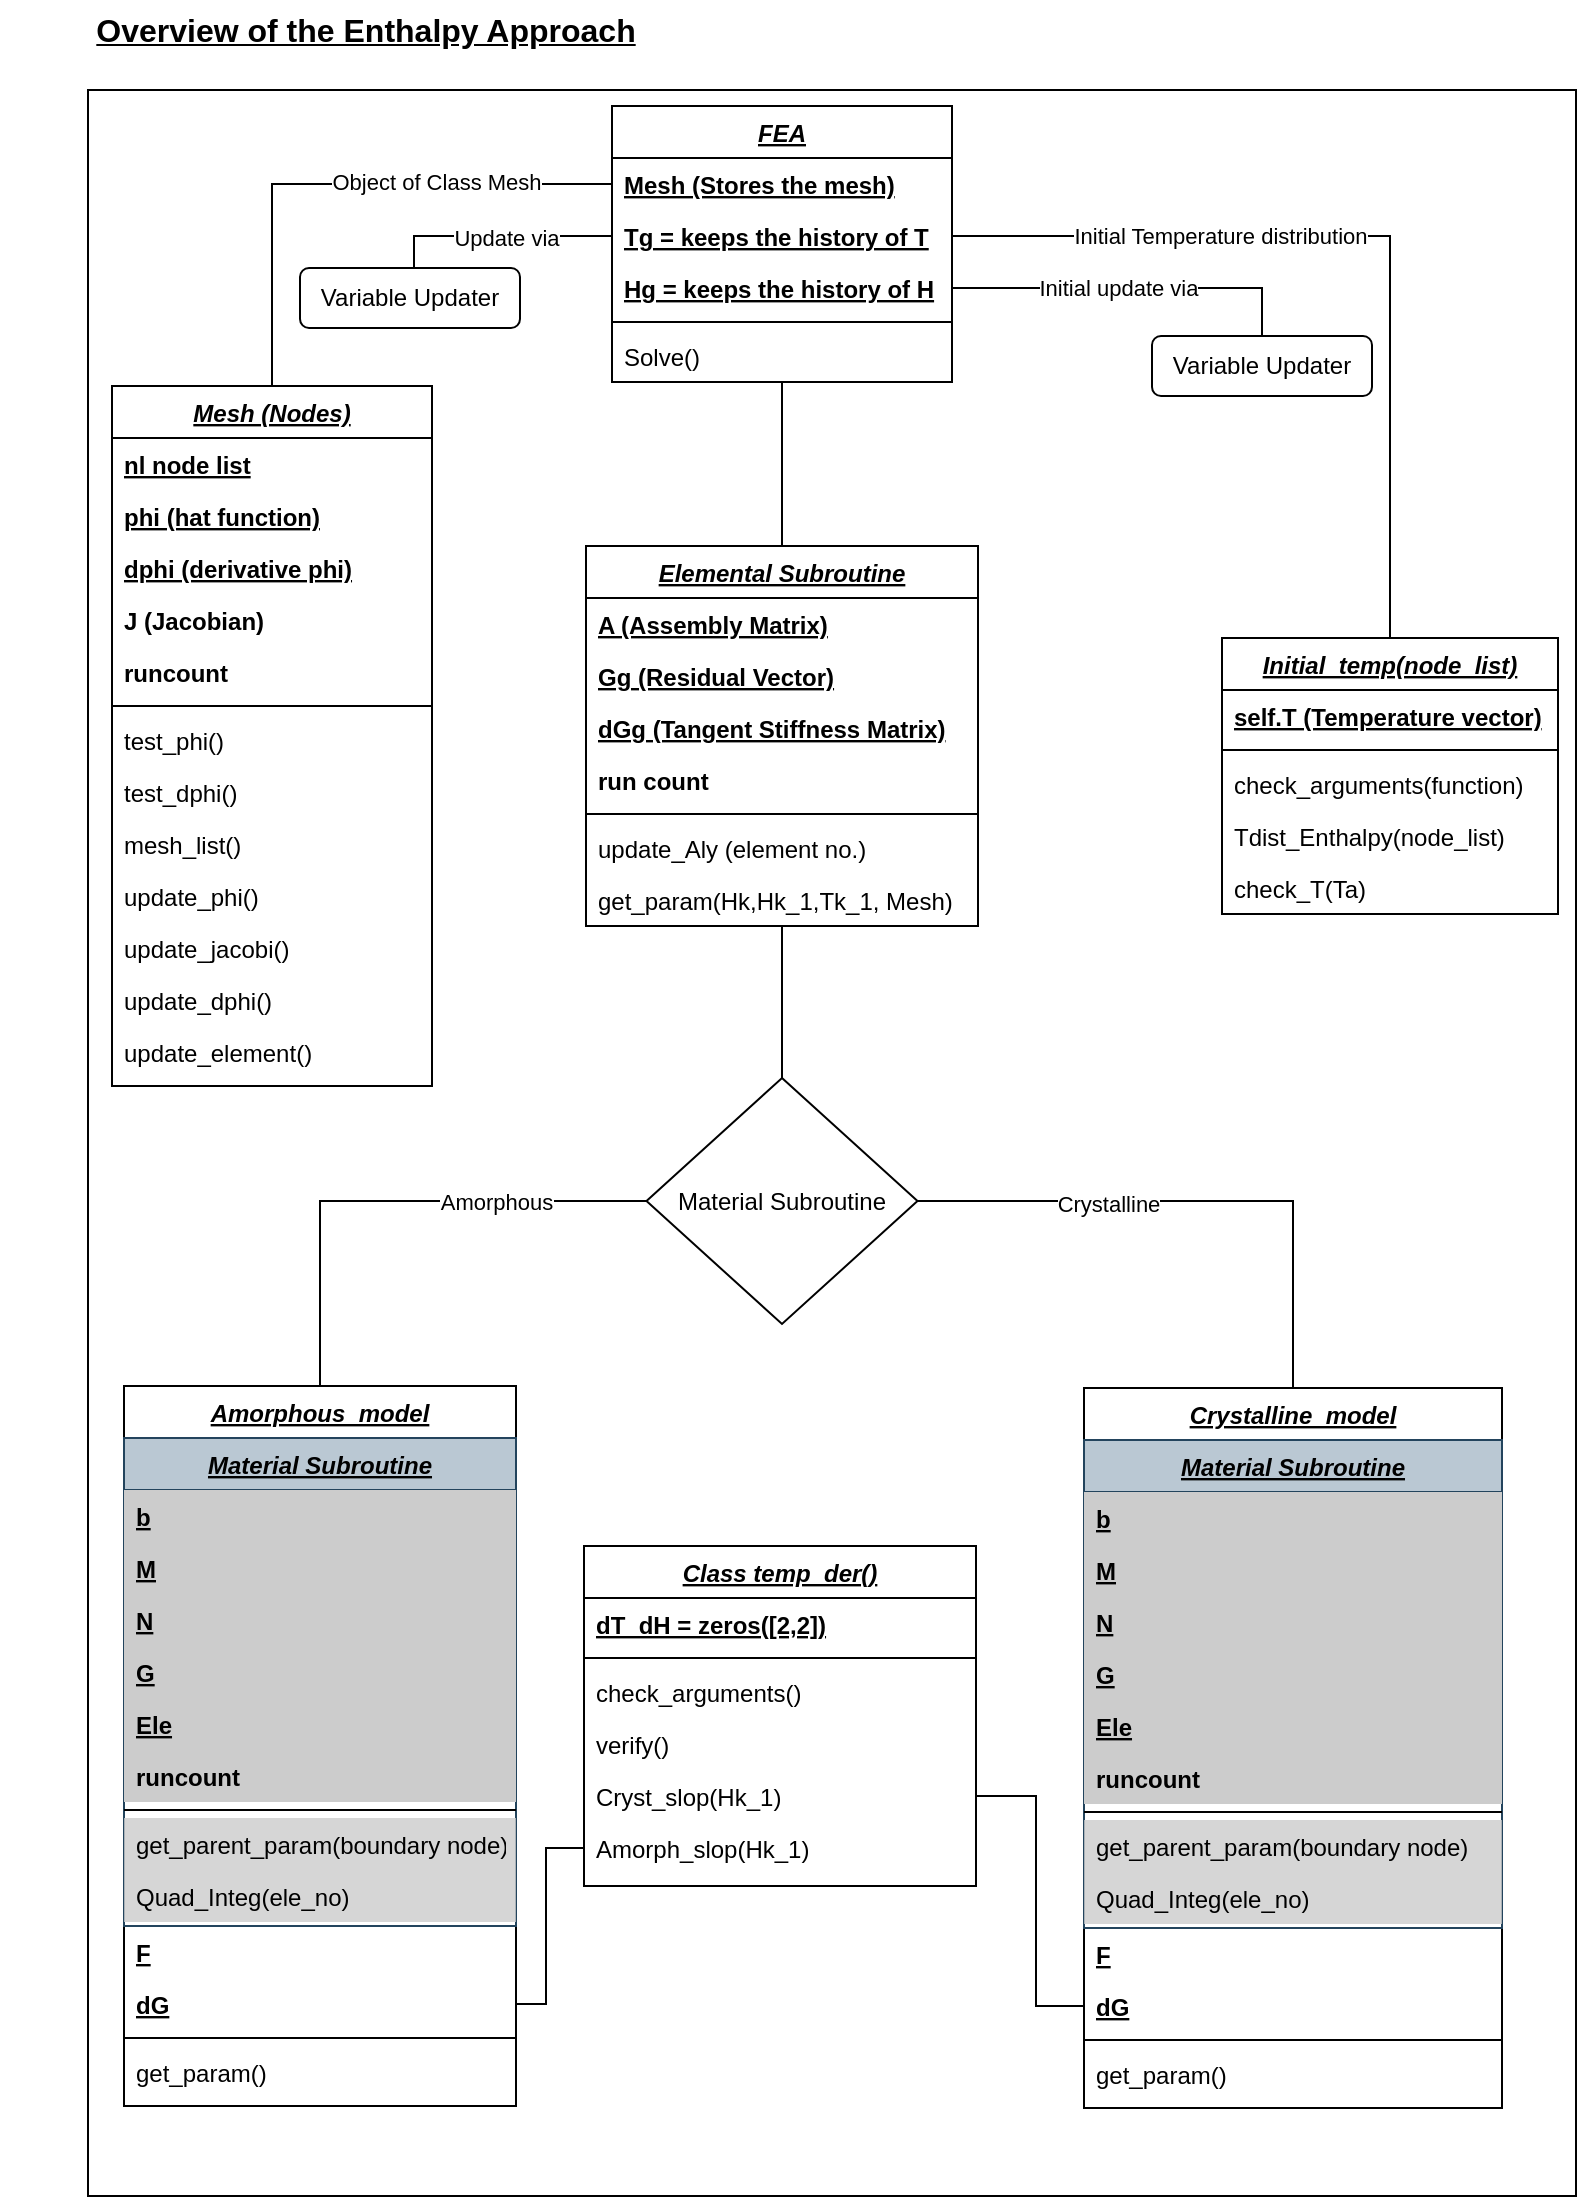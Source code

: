 <mxfile version="21.7.2" type="github">
  <diagram id="C5RBs43oDa-KdzZeNtuy" name="Page-1">
    <mxGraphModel dx="1195" dy="633" grid="0" gridSize="10" guides="1" tooltips="1" connect="1" arrows="1" fold="1" page="1" pageScale="1" pageWidth="827" pageHeight="1169" math="0" shadow="0">
      <root>
        <mxCell id="WIyWlLk6GJQsqaUBKTNV-0" />
        <mxCell id="WIyWlLk6GJQsqaUBKTNV-1" parent="WIyWlLk6GJQsqaUBKTNV-0" />
        <mxCell id="z-nH4Id-tyLGdmkmeNgM-0" value="" style="rounded=0;whiteSpace=wrap;html=1;" vertex="1" parent="WIyWlLk6GJQsqaUBKTNV-1">
          <mxGeometry x="48" y="65" width="744" height="1053" as="geometry" />
        </mxCell>
        <mxCell id="n5Hhk4JCk81zsRMZou9J-4" style="edgeStyle=orthogonalEdgeStyle;rounded=0;orthogonalLoop=1;jettySize=auto;html=1;endArrow=none;endFill=0;" parent="WIyWlLk6GJQsqaUBKTNV-1" source="zkfFHV4jXpPFQw0GAbJ--0" target="zkfFHV4jXpPFQw0GAbJ--17" edge="1">
          <mxGeometry relative="1" as="geometry" />
        </mxCell>
        <mxCell id="zkfFHV4jXpPFQw0GAbJ--13" value="Amorphous_model" style="swimlane;fontStyle=7;align=center;verticalAlign=top;childLayout=stackLayout;horizontal=1;startSize=26;horizontalStack=0;resizeParent=1;resizeLast=0;collapsible=1;marginBottom=0;rounded=0;shadow=0;strokeWidth=1;" parent="WIyWlLk6GJQsqaUBKTNV-1" vertex="1">
          <mxGeometry x="66" y="713" width="196" height="360" as="geometry">
            <mxRectangle x="340" y="380" width="170" height="26" as="alternateBounds" />
          </mxGeometry>
        </mxCell>
        <mxCell id="zkfFHV4jXpPFQw0GAbJ--6" value="Material Subroutine" style="swimlane;fontStyle=7;align=center;verticalAlign=top;childLayout=stackLayout;horizontal=1;startSize=26;horizontalStack=0;resizeParent=1;resizeLast=0;collapsible=1;marginBottom=0;rounded=0;shadow=0;strokeWidth=1;fillColor=#bac8d3;strokeColor=#23445d;" parent="zkfFHV4jXpPFQw0GAbJ--13" vertex="1">
          <mxGeometry y="26" width="196" height="244" as="geometry">
            <mxRectangle y="26" width="196" height="26" as="alternateBounds" />
          </mxGeometry>
        </mxCell>
        <mxCell id="zkfFHV4jXpPFQw0GAbJ--7" value="b" style="text;align=left;verticalAlign=top;spacingLeft=4;spacingRight=4;overflow=hidden;rotatable=0;points=[[0,0.5],[1,0.5]];portConstraint=eastwest;fillColor=#CCCCCC;fontStyle=5" parent="zkfFHV4jXpPFQw0GAbJ--6" vertex="1">
          <mxGeometry y="26" width="196" height="26" as="geometry" />
        </mxCell>
        <mxCell id="zkfFHV4jXpPFQw0GAbJ--8" value="M" style="text;align=left;verticalAlign=top;spacingLeft=4;spacingRight=4;overflow=hidden;rotatable=0;points=[[0,0.5],[1,0.5]];portConstraint=eastwest;rounded=0;shadow=0;html=0;fillColor=#CCCCCC;fontStyle=5" parent="zkfFHV4jXpPFQw0GAbJ--6" vertex="1">
          <mxGeometry y="52" width="196" height="26" as="geometry" />
        </mxCell>
        <mxCell id="zkfFHV4jXpPFQw0GAbJ--10" value="N" style="text;align=left;verticalAlign=top;spacingLeft=4;spacingRight=4;overflow=hidden;rotatable=0;points=[[0,0.5],[1,0.5]];portConstraint=eastwest;fontStyle=5;fillColor=#CCCCCC;" parent="zkfFHV4jXpPFQw0GAbJ--6" vertex="1">
          <mxGeometry y="78" width="196" height="26" as="geometry" />
        </mxCell>
        <mxCell id="n5Hhk4JCk81zsRMZou9J-6" value="G" style="text;align=left;verticalAlign=top;spacingLeft=4;spacingRight=4;overflow=hidden;rotatable=0;points=[[0,0.5],[1,0.5]];portConstraint=eastwest;fillColor=#CCCCCC;fontStyle=5" parent="zkfFHV4jXpPFQw0GAbJ--6" vertex="1">
          <mxGeometry y="104" width="196" height="26" as="geometry" />
        </mxCell>
        <mxCell id="n5Hhk4JCk81zsRMZou9J-7" value="Ele" style="text;align=left;verticalAlign=top;spacingLeft=4;spacingRight=4;overflow=hidden;rotatable=0;points=[[0,0.5],[1,0.5]];portConstraint=eastwest;fillColor=#CCCCCC;fontStyle=5" parent="zkfFHV4jXpPFQw0GAbJ--6" vertex="1">
          <mxGeometry y="130" width="196" height="26" as="geometry" />
        </mxCell>
        <mxCell id="n5Hhk4JCk81zsRMZou9J-8" value="runcount" style="text;align=left;verticalAlign=top;spacingLeft=4;spacingRight=4;overflow=hidden;rotatable=0;points=[[0,0.5],[1,0.5]];portConstraint=eastwest;fillColor=#CCCCCC;fontStyle=1" parent="zkfFHV4jXpPFQw0GAbJ--6" vertex="1">
          <mxGeometry y="156" width="196" height="26" as="geometry" />
        </mxCell>
        <mxCell id="zkfFHV4jXpPFQw0GAbJ--9" value="" style="line;html=1;strokeWidth=1;align=left;verticalAlign=middle;spacingTop=-1;spacingLeft=3;spacingRight=3;rotatable=0;labelPosition=right;points=[];portConstraint=eastwest;" parent="zkfFHV4jXpPFQw0GAbJ--6" vertex="1">
          <mxGeometry y="182" width="196" height="8" as="geometry" />
        </mxCell>
        <mxCell id="n5Hhk4JCk81zsRMZou9J-9" value="get_parent_param(boundary node)" style="text;align=left;verticalAlign=top;spacingLeft=4;spacingRight=4;overflow=hidden;rotatable=0;points=[[0,0.5],[1,0.5]];portConstraint=eastwest;fillColor=#CCCCCCCC;" parent="zkfFHV4jXpPFQw0GAbJ--6" vertex="1">
          <mxGeometry y="190" width="196" height="26" as="geometry" />
        </mxCell>
        <mxCell id="n5Hhk4JCk81zsRMZou9J-10" value="Quad_Integ(ele_no)" style="text;align=left;verticalAlign=top;spacingLeft=4;spacingRight=4;overflow=hidden;rotatable=0;points=[[0,0.5],[1,0.5]];portConstraint=eastwest;fillColor=#CCCCCCCC;" parent="zkfFHV4jXpPFQw0GAbJ--6" vertex="1">
          <mxGeometry y="216" width="196" height="26" as="geometry" />
        </mxCell>
        <mxCell id="n5Hhk4JCk81zsRMZou9J-15" value="F" style="text;align=left;verticalAlign=top;spacingLeft=4;spacingRight=4;overflow=hidden;rotatable=0;points=[[0,0.5],[1,0.5]];portConstraint=eastwest;fontStyle=5" parent="zkfFHV4jXpPFQw0GAbJ--13" vertex="1">
          <mxGeometry y="270" width="196" height="26" as="geometry" />
        </mxCell>
        <mxCell id="n5Hhk4JCk81zsRMZou9J-14" value="dG" style="text;align=left;verticalAlign=top;spacingLeft=4;spacingRight=4;overflow=hidden;rotatable=0;points=[[0,0.5],[1,0.5]];portConstraint=eastwest;rounded=0;shadow=0;html=0;fontStyle=5" parent="zkfFHV4jXpPFQw0GAbJ--13" vertex="1">
          <mxGeometry y="296" width="196" height="26" as="geometry" />
        </mxCell>
        <mxCell id="zkfFHV4jXpPFQw0GAbJ--15" value="" style="line;html=1;strokeWidth=1;align=left;verticalAlign=middle;spacingTop=-1;spacingLeft=3;spacingRight=3;rotatable=0;labelPosition=right;points=[];portConstraint=eastwest;" parent="zkfFHV4jXpPFQw0GAbJ--13" vertex="1">
          <mxGeometry y="322" width="196" height="8" as="geometry" />
        </mxCell>
        <mxCell id="n5Hhk4JCk81zsRMZou9J-16" value="get_param()" style="text;align=left;verticalAlign=top;spacingLeft=4;spacingRight=4;overflow=hidden;rotatable=0;points=[[0,0.5],[1,0.5]];portConstraint=eastwest;rounded=0;shadow=0;html=0;" parent="zkfFHV4jXpPFQw0GAbJ--13" vertex="1">
          <mxGeometry y="330" width="196" height="26" as="geometry" />
        </mxCell>
        <mxCell id="n5Hhk4JCk81zsRMZou9J-43" style="edgeStyle=orthogonalEdgeStyle;rounded=0;orthogonalLoop=1;jettySize=auto;html=1;entryX=0.5;entryY=0;entryDx=0;entryDy=0;endArrow=none;endFill=0;" parent="WIyWlLk6GJQsqaUBKTNV-1" source="zkfFHV4jXpPFQw0GAbJ--17" target="n5Hhk4JCk81zsRMZou9J-42" edge="1">
          <mxGeometry relative="1" as="geometry" />
        </mxCell>
        <mxCell id="zkfFHV4jXpPFQw0GAbJ--17" value="Elemental Subroutine" style="swimlane;fontStyle=7;align=center;verticalAlign=top;childLayout=stackLayout;horizontal=1;startSize=26;horizontalStack=0;resizeParent=1;resizeLast=0;collapsible=1;marginBottom=0;rounded=0;shadow=0;strokeWidth=1;" parent="WIyWlLk6GJQsqaUBKTNV-1" vertex="1">
          <mxGeometry x="297" y="293" width="196" height="190" as="geometry">
            <mxRectangle x="550" y="140" width="160" height="26" as="alternateBounds" />
          </mxGeometry>
        </mxCell>
        <mxCell id="zkfFHV4jXpPFQw0GAbJ--18" value="A (Assembly Matrix)" style="text;align=left;verticalAlign=top;spacingLeft=4;spacingRight=4;overflow=hidden;rotatable=0;points=[[0,0.5],[1,0.5]];portConstraint=eastwest;fontStyle=5" parent="zkfFHV4jXpPFQw0GAbJ--17" vertex="1">
          <mxGeometry y="26" width="196" height="26" as="geometry" />
        </mxCell>
        <mxCell id="zkfFHV4jXpPFQw0GAbJ--19" value="Gg (Residual Vector)" style="text;align=left;verticalAlign=top;spacingLeft=4;spacingRight=4;overflow=hidden;rotatable=0;points=[[0,0.5],[1,0.5]];portConstraint=eastwest;rounded=0;shadow=0;html=0;fontStyle=5" parent="zkfFHV4jXpPFQw0GAbJ--17" vertex="1">
          <mxGeometry y="52" width="196" height="26" as="geometry" />
        </mxCell>
        <mxCell id="zkfFHV4jXpPFQw0GAbJ--20" value="dGg (Tangent Stiffness Matrix)" style="text;align=left;verticalAlign=top;spacingLeft=4;spacingRight=4;overflow=hidden;rotatable=0;points=[[0,0.5],[1,0.5]];portConstraint=eastwest;rounded=0;shadow=0;html=0;fontStyle=5" parent="zkfFHV4jXpPFQw0GAbJ--17" vertex="1">
          <mxGeometry y="78" width="196" height="26" as="geometry" />
        </mxCell>
        <mxCell id="zkfFHV4jXpPFQw0GAbJ--21" value="run count " style="text;align=left;verticalAlign=top;spacingLeft=4;spacingRight=4;overflow=hidden;rotatable=0;points=[[0,0.5],[1,0.5]];portConstraint=eastwest;rounded=0;shadow=0;html=0;fontStyle=1" parent="zkfFHV4jXpPFQw0GAbJ--17" vertex="1">
          <mxGeometry y="104" width="196" height="26" as="geometry" />
        </mxCell>
        <mxCell id="zkfFHV4jXpPFQw0GAbJ--23" value="" style="line;html=1;strokeWidth=1;align=left;verticalAlign=middle;spacingTop=-1;spacingLeft=3;spacingRight=3;rotatable=0;labelPosition=right;points=[];portConstraint=eastwest;" parent="zkfFHV4jXpPFQw0GAbJ--17" vertex="1">
          <mxGeometry y="130" width="196" height="8" as="geometry" />
        </mxCell>
        <mxCell id="zkfFHV4jXpPFQw0GAbJ--24" value="update_Aly (element no.)" style="text;align=left;verticalAlign=top;spacingLeft=4;spacingRight=4;overflow=hidden;rotatable=0;points=[[0,0.5],[1,0.5]];portConstraint=eastwest;" parent="zkfFHV4jXpPFQw0GAbJ--17" vertex="1">
          <mxGeometry y="138" width="196" height="26" as="geometry" />
        </mxCell>
        <mxCell id="zkfFHV4jXpPFQw0GAbJ--25" value="get_param(Hk,Hk_1,Tk_1, Mesh)" style="text;align=left;verticalAlign=top;spacingLeft=4;spacingRight=4;overflow=hidden;rotatable=0;points=[[0,0.5],[1,0.5]];portConstraint=eastwest;" parent="zkfFHV4jXpPFQw0GAbJ--17" vertex="1">
          <mxGeometry y="164" width="196" height="26" as="geometry" />
        </mxCell>
        <mxCell id="n5Hhk4JCk81zsRMZou9J-17" value="Crystalline_model" style="swimlane;fontStyle=7;align=center;verticalAlign=top;childLayout=stackLayout;horizontal=1;startSize=26;horizontalStack=0;resizeParent=1;resizeLast=0;collapsible=1;marginBottom=0;rounded=0;shadow=0;strokeWidth=1;" parent="WIyWlLk6GJQsqaUBKTNV-1" vertex="1">
          <mxGeometry x="546" y="714" width="209" height="360" as="geometry">
            <mxRectangle x="340" y="380" width="170" height="26" as="alternateBounds" />
          </mxGeometry>
        </mxCell>
        <mxCell id="n5Hhk4JCk81zsRMZou9J-18" value="Material Subroutine" style="swimlane;fontStyle=7;align=center;verticalAlign=top;childLayout=stackLayout;horizontal=1;startSize=26;horizontalStack=0;resizeParent=1;resizeLast=0;collapsible=1;marginBottom=0;rounded=0;shadow=0;strokeWidth=1;fillColor=#bac8d3;strokeColor=#23445d;" parent="n5Hhk4JCk81zsRMZou9J-17" vertex="1">
          <mxGeometry y="26" width="209" height="244" as="geometry">
            <mxRectangle y="26" width="160" height="26" as="alternateBounds" />
          </mxGeometry>
        </mxCell>
        <mxCell id="n5Hhk4JCk81zsRMZou9J-19" value="b" style="text;align=left;verticalAlign=top;spacingLeft=4;spacingRight=4;overflow=hidden;rotatable=0;points=[[0,0.5],[1,0.5]];portConstraint=eastwest;fillColor=#CCCCCC;fontStyle=5" parent="n5Hhk4JCk81zsRMZou9J-18" vertex="1">
          <mxGeometry y="26" width="209" height="26" as="geometry" />
        </mxCell>
        <mxCell id="n5Hhk4JCk81zsRMZou9J-20" value="M" style="text;align=left;verticalAlign=top;spacingLeft=4;spacingRight=4;overflow=hidden;rotatable=0;points=[[0,0.5],[1,0.5]];portConstraint=eastwest;rounded=0;shadow=0;html=0;fillColor=#CCCCCC;fontStyle=5" parent="n5Hhk4JCk81zsRMZou9J-18" vertex="1">
          <mxGeometry y="52" width="209" height="26" as="geometry" />
        </mxCell>
        <mxCell id="n5Hhk4JCk81zsRMZou9J-21" value="N" style="text;align=left;verticalAlign=top;spacingLeft=4;spacingRight=4;overflow=hidden;rotatable=0;points=[[0,0.5],[1,0.5]];portConstraint=eastwest;fontStyle=5;fillColor=#CCCCCC;" parent="n5Hhk4JCk81zsRMZou9J-18" vertex="1">
          <mxGeometry y="78" width="209" height="26" as="geometry" />
        </mxCell>
        <mxCell id="n5Hhk4JCk81zsRMZou9J-22" value="G" style="text;align=left;verticalAlign=top;spacingLeft=4;spacingRight=4;overflow=hidden;rotatable=0;points=[[0,0.5],[1,0.5]];portConstraint=eastwest;fillColor=#CCCCCC;fontStyle=5" parent="n5Hhk4JCk81zsRMZou9J-18" vertex="1">
          <mxGeometry y="104" width="209" height="26" as="geometry" />
        </mxCell>
        <mxCell id="n5Hhk4JCk81zsRMZou9J-23" value="Ele" style="text;align=left;verticalAlign=top;spacingLeft=4;spacingRight=4;overflow=hidden;rotatable=0;points=[[0,0.5],[1,0.5]];portConstraint=eastwest;fillColor=#CCCCCC;fontStyle=5" parent="n5Hhk4JCk81zsRMZou9J-18" vertex="1">
          <mxGeometry y="130" width="209" height="26" as="geometry" />
        </mxCell>
        <mxCell id="n5Hhk4JCk81zsRMZou9J-24" value="runcount" style="text;align=left;verticalAlign=top;spacingLeft=4;spacingRight=4;overflow=hidden;rotatable=0;points=[[0,0.5],[1,0.5]];portConstraint=eastwest;fillColor=#CCCCCC;fontStyle=1" parent="n5Hhk4JCk81zsRMZou9J-18" vertex="1">
          <mxGeometry y="156" width="209" height="26" as="geometry" />
        </mxCell>
        <mxCell id="n5Hhk4JCk81zsRMZou9J-25" value="" style="line;html=1;strokeWidth=1;align=left;verticalAlign=middle;spacingTop=-1;spacingLeft=3;spacingRight=3;rotatable=0;labelPosition=right;points=[];portConstraint=eastwest;" parent="n5Hhk4JCk81zsRMZou9J-18" vertex="1">
          <mxGeometry y="182" width="209" height="8" as="geometry" />
        </mxCell>
        <mxCell id="n5Hhk4JCk81zsRMZou9J-26" value="get_parent_param(boundary node)" style="text;align=left;verticalAlign=top;spacingLeft=4;spacingRight=4;overflow=hidden;rotatable=0;points=[[0,0.5],[1,0.5]];portConstraint=eastwest;fillColor=#CCCCCCCC;" parent="n5Hhk4JCk81zsRMZou9J-18" vertex="1">
          <mxGeometry y="190" width="209" height="26" as="geometry" />
        </mxCell>
        <mxCell id="n5Hhk4JCk81zsRMZou9J-27" value="Quad_Integ(ele_no)" style="text;align=left;verticalAlign=top;spacingLeft=4;spacingRight=4;overflow=hidden;rotatable=0;points=[[0,0.5],[1,0.5]];portConstraint=eastwest;fillColor=#CCCCCCCC;" parent="n5Hhk4JCk81zsRMZou9J-18" vertex="1">
          <mxGeometry y="216" width="209" height="26" as="geometry" />
        </mxCell>
        <mxCell id="n5Hhk4JCk81zsRMZou9J-28" value="F" style="text;align=left;verticalAlign=top;spacingLeft=4;spacingRight=4;overflow=hidden;rotatable=0;points=[[0,0.5],[1,0.5]];portConstraint=eastwest;fontStyle=5" parent="n5Hhk4JCk81zsRMZou9J-17" vertex="1">
          <mxGeometry y="270" width="209" height="26" as="geometry" />
        </mxCell>
        <mxCell id="n5Hhk4JCk81zsRMZou9J-29" value="dG" style="text;align=left;verticalAlign=top;spacingLeft=4;spacingRight=4;overflow=hidden;rotatable=0;points=[[0,0.5],[1,0.5]];portConstraint=eastwest;rounded=0;shadow=0;html=0;fontStyle=5" parent="n5Hhk4JCk81zsRMZou9J-17" vertex="1">
          <mxGeometry y="296" width="209" height="26" as="geometry" />
        </mxCell>
        <mxCell id="n5Hhk4JCk81zsRMZou9J-30" value="" style="line;html=1;strokeWidth=1;align=left;verticalAlign=middle;spacingTop=-1;spacingLeft=3;spacingRight=3;rotatable=0;labelPosition=right;points=[];portConstraint=eastwest;" parent="n5Hhk4JCk81zsRMZou9J-17" vertex="1">
          <mxGeometry y="322" width="209" height="8" as="geometry" />
        </mxCell>
        <mxCell id="n5Hhk4JCk81zsRMZou9J-31" value="get_param()" style="text;align=left;verticalAlign=top;spacingLeft=4;spacingRight=4;overflow=hidden;rotatable=0;points=[[0,0.5],[1,0.5]];portConstraint=eastwest;rounded=0;shadow=0;html=0;" parent="n5Hhk4JCk81zsRMZou9J-17" vertex="1">
          <mxGeometry y="330" width="209" height="26" as="geometry" />
        </mxCell>
        <mxCell id="z-nH4Id-tyLGdmkmeNgM-11" style="edgeStyle=orthogonalEdgeStyle;rounded=0;orthogonalLoop=1;jettySize=auto;html=1;exitX=1;exitY=0.5;exitDx=0;exitDy=0;endArrow=none;endFill=0;" edge="1" parent="WIyWlLk6GJQsqaUBKTNV-1" source="n5Hhk4JCk81zsRMZou9J-42" target="n5Hhk4JCk81zsRMZou9J-17">
          <mxGeometry relative="1" as="geometry" />
        </mxCell>
        <mxCell id="z-nH4Id-tyLGdmkmeNgM-12" value="Crystalline" style="edgeLabel;html=1;align=center;verticalAlign=middle;resizable=0;points=[];" vertex="1" connectable="0" parent="z-nH4Id-tyLGdmkmeNgM-11">
          <mxGeometry x="-0.324" y="-1" relative="1" as="geometry">
            <mxPoint as="offset" />
          </mxGeometry>
        </mxCell>
        <mxCell id="z-nH4Id-tyLGdmkmeNgM-13" style="edgeStyle=orthogonalEdgeStyle;rounded=0;orthogonalLoop=1;jettySize=auto;html=1;exitX=0;exitY=0.5;exitDx=0;exitDy=0;endArrow=none;endFill=0;" edge="1" parent="WIyWlLk6GJQsqaUBKTNV-1" source="n5Hhk4JCk81zsRMZou9J-42" target="zkfFHV4jXpPFQw0GAbJ--13">
          <mxGeometry relative="1" as="geometry" />
        </mxCell>
        <mxCell id="z-nH4Id-tyLGdmkmeNgM-14" value="Amorphous" style="edgeLabel;html=1;align=center;verticalAlign=middle;resizable=0;points=[];" vertex="1" connectable="0" parent="z-nH4Id-tyLGdmkmeNgM-13">
          <mxGeometry x="-0.41" y="1" relative="1" as="geometry">
            <mxPoint y="-1" as="offset" />
          </mxGeometry>
        </mxCell>
        <mxCell id="n5Hhk4JCk81zsRMZou9J-42" value="Material Subroutine" style="rhombus;whiteSpace=wrap;html=1;" parent="WIyWlLk6GJQsqaUBKTNV-1" vertex="1">
          <mxGeometry x="327.25" y="559" width="135.5" height="123" as="geometry" />
        </mxCell>
        <mxCell id="n5Hhk4JCk81zsRMZou9J-54" style="edgeStyle=orthogonalEdgeStyle;rounded=0;orthogonalLoop=1;jettySize=auto;html=1;entryX=0.5;entryY=0;entryDx=0;entryDy=0;endArrow=none;endFill=0;" parent="WIyWlLk6GJQsqaUBKTNV-1" source="zkfFHV4jXpPFQw0GAbJ--2" target="n5Hhk4JCk81zsRMZou9J-48" edge="1">
          <mxGeometry relative="1" as="geometry">
            <Array as="points">
              <mxPoint x="699" y="138" />
            </Array>
          </mxGeometry>
        </mxCell>
        <mxCell id="n5Hhk4JCk81zsRMZou9J-55" value="Initial Temperature distribution" style="edgeLabel;html=1;align=center;verticalAlign=middle;resizable=0;points=[];" parent="n5Hhk4JCk81zsRMZou9J-54" vertex="1" connectable="0">
          <mxGeometry x="-0.621" y="1" relative="1" as="geometry">
            <mxPoint x="54" y="1" as="offset" />
          </mxGeometry>
        </mxCell>
        <mxCell id="zkfFHV4jXpPFQw0GAbJ--0" value="FEA" style="swimlane;fontStyle=7;align=center;verticalAlign=top;childLayout=stackLayout;horizontal=1;startSize=26;horizontalStack=0;resizeParent=1;resizeLast=0;collapsible=1;marginBottom=0;rounded=0;shadow=0;strokeWidth=1;" parent="WIyWlLk6GJQsqaUBKTNV-1" vertex="1">
          <mxGeometry x="310" y="73" width="170" height="138" as="geometry">
            <mxRectangle x="230" y="140" width="160" height="26" as="alternateBounds" />
          </mxGeometry>
        </mxCell>
        <mxCell id="zkfFHV4jXpPFQw0GAbJ--1" value="Mesh (Stores the mesh)" style="text;align=left;verticalAlign=top;spacingLeft=4;spacingRight=4;overflow=hidden;rotatable=0;points=[[0,0.5],[1,0.5]];portConstraint=eastwest;fontStyle=5" parent="zkfFHV4jXpPFQw0GAbJ--0" vertex="1">
          <mxGeometry y="26" width="170" height="26" as="geometry" />
        </mxCell>
        <mxCell id="zkfFHV4jXpPFQw0GAbJ--2" value="Tg = keeps the history of T" style="text;align=left;verticalAlign=top;spacingLeft=4;spacingRight=4;overflow=hidden;rotatable=0;points=[[0,0.5],[1,0.5]];portConstraint=eastwest;rounded=0;shadow=0;html=0;fontStyle=5" parent="zkfFHV4jXpPFQw0GAbJ--0" vertex="1">
          <mxGeometry y="52" width="170" height="26" as="geometry" />
        </mxCell>
        <mxCell id="zkfFHV4jXpPFQw0GAbJ--3" value="Hg = keeps the history of H" style="text;align=left;verticalAlign=top;spacingLeft=4;spacingRight=4;overflow=hidden;rotatable=0;points=[[0,0.5],[1,0.5]];portConstraint=eastwest;rounded=0;shadow=0;html=0;fontStyle=5" parent="zkfFHV4jXpPFQw0GAbJ--0" vertex="1">
          <mxGeometry y="78" width="170" height="26" as="geometry" />
        </mxCell>
        <mxCell id="zkfFHV4jXpPFQw0GAbJ--4" value="" style="line;html=1;strokeWidth=1;align=left;verticalAlign=middle;spacingTop=-1;spacingLeft=3;spacingRight=3;rotatable=0;labelPosition=right;points=[];portConstraint=eastwest;" parent="zkfFHV4jXpPFQw0GAbJ--0" vertex="1">
          <mxGeometry y="104" width="170" height="8" as="geometry" />
        </mxCell>
        <mxCell id="zkfFHV4jXpPFQw0GAbJ--5" value="Solve()" style="text;align=left;verticalAlign=top;spacingLeft=4;spacingRight=4;overflow=hidden;rotatable=0;points=[[0,0.5],[1,0.5]];portConstraint=eastwest;" parent="zkfFHV4jXpPFQw0GAbJ--0" vertex="1">
          <mxGeometry y="112" width="170" height="26" as="geometry" />
        </mxCell>
        <mxCell id="n5Hhk4JCk81zsRMZou9J-48" value="Initial_temp(node_list)" style="swimlane;fontStyle=7;align=center;verticalAlign=top;childLayout=stackLayout;horizontal=1;startSize=26;horizontalStack=0;resizeParent=1;resizeLast=0;collapsible=1;marginBottom=0;rounded=0;shadow=0;strokeWidth=1;" parent="WIyWlLk6GJQsqaUBKTNV-1" vertex="1">
          <mxGeometry x="615" y="339" width="168" height="138" as="geometry">
            <mxRectangle x="230" y="140" width="160" height="26" as="alternateBounds" />
          </mxGeometry>
        </mxCell>
        <mxCell id="n5Hhk4JCk81zsRMZou9J-49" value="self.T (Temperature vector)" style="text;align=left;verticalAlign=top;spacingLeft=4;spacingRight=4;overflow=hidden;rotatable=0;points=[[0,0.5],[1,0.5]];portConstraint=eastwest;fontStyle=5" parent="n5Hhk4JCk81zsRMZou9J-48" vertex="1">
          <mxGeometry y="26" width="168" height="26" as="geometry" />
        </mxCell>
        <mxCell id="n5Hhk4JCk81zsRMZou9J-52" value="" style="line;html=1;strokeWidth=1;align=left;verticalAlign=middle;spacingTop=-1;spacingLeft=3;spacingRight=3;rotatable=0;labelPosition=right;points=[];portConstraint=eastwest;" parent="n5Hhk4JCk81zsRMZou9J-48" vertex="1">
          <mxGeometry y="52" width="168" height="8" as="geometry" />
        </mxCell>
        <mxCell id="n5Hhk4JCk81zsRMZou9J-51" value="check_arguments(function)" style="text;align=left;verticalAlign=top;spacingLeft=4;spacingRight=4;overflow=hidden;rotatable=0;points=[[0,0.5],[1,0.5]];portConstraint=eastwest;rounded=0;shadow=0;html=0;" parent="n5Hhk4JCk81zsRMZou9J-48" vertex="1">
          <mxGeometry y="60" width="168" height="26" as="geometry" />
        </mxCell>
        <mxCell id="n5Hhk4JCk81zsRMZou9J-50" value="Tdist_Enthalpy(node_list)" style="text;align=left;verticalAlign=top;spacingLeft=4;spacingRight=4;overflow=hidden;rotatable=0;points=[[0,0.5],[1,0.5]];portConstraint=eastwest;rounded=0;shadow=0;html=0;" parent="n5Hhk4JCk81zsRMZou9J-48" vertex="1">
          <mxGeometry y="86" width="168" height="26" as="geometry" />
        </mxCell>
        <mxCell id="n5Hhk4JCk81zsRMZou9J-53" value="check_T(Ta)" style="text;align=left;verticalAlign=top;spacingLeft=4;spacingRight=4;overflow=hidden;rotatable=0;points=[[0,0.5],[1,0.5]];portConstraint=eastwest;" parent="n5Hhk4JCk81zsRMZou9J-48" vertex="1">
          <mxGeometry y="112" width="168" height="26" as="geometry" />
        </mxCell>
        <mxCell id="n5Hhk4JCk81zsRMZou9J-63" value="Class temp_der()" style="swimlane;fontStyle=7;align=center;verticalAlign=top;childLayout=stackLayout;horizontal=1;startSize=26;horizontalStack=0;resizeParent=1;resizeLast=0;collapsible=1;marginBottom=0;rounded=0;shadow=0;strokeWidth=1;" parent="WIyWlLk6GJQsqaUBKTNV-1" vertex="1">
          <mxGeometry x="296" y="793" width="196" height="170" as="geometry">
            <mxRectangle x="550" y="140" width="160" height="26" as="alternateBounds" />
          </mxGeometry>
        </mxCell>
        <mxCell id="n5Hhk4JCk81zsRMZou9J-64" value="dT_dH = zeros([2,2])" style="text;align=left;verticalAlign=top;spacingLeft=4;spacingRight=4;overflow=hidden;rotatable=0;points=[[0,0.5],[1,0.5]];portConstraint=eastwest;fontStyle=5" parent="n5Hhk4JCk81zsRMZou9J-63" vertex="1">
          <mxGeometry y="26" width="196" height="26" as="geometry" />
        </mxCell>
        <mxCell id="n5Hhk4JCk81zsRMZou9J-68" value="" style="line;html=1;strokeWidth=1;align=left;verticalAlign=middle;spacingTop=-1;spacingLeft=3;spacingRight=3;rotatable=0;labelPosition=right;points=[];portConstraint=eastwest;" parent="n5Hhk4JCk81zsRMZou9J-63" vertex="1">
          <mxGeometry y="52" width="196" height="8" as="geometry" />
        </mxCell>
        <mxCell id="n5Hhk4JCk81zsRMZou9J-73" value="check_arguments()" style="text;align=left;verticalAlign=top;spacingLeft=4;spacingRight=4;overflow=hidden;rotatable=0;points=[[0,0.5],[1,0.5]];portConstraint=eastwest;" parent="n5Hhk4JCk81zsRMZou9J-63" vertex="1">
          <mxGeometry y="60" width="196" height="26" as="geometry" />
        </mxCell>
        <mxCell id="n5Hhk4JCk81zsRMZou9J-69" value="verify()" style="text;align=left;verticalAlign=top;spacingLeft=4;spacingRight=4;overflow=hidden;rotatable=0;points=[[0,0.5],[1,0.5]];portConstraint=eastwest;" parent="n5Hhk4JCk81zsRMZou9J-63" vertex="1">
          <mxGeometry y="86" width="196" height="26" as="geometry" />
        </mxCell>
        <mxCell id="n5Hhk4JCk81zsRMZou9J-65" value="Cryst_slop(Hk_1)" style="text;align=left;verticalAlign=top;spacingLeft=4;spacingRight=4;overflow=hidden;rotatable=0;points=[[0,0.5],[1,0.5]];portConstraint=eastwest;rounded=0;shadow=0;html=0;strokeColor=none;" parent="n5Hhk4JCk81zsRMZou9J-63" vertex="1">
          <mxGeometry y="112" width="196" height="26" as="geometry" />
        </mxCell>
        <mxCell id="n5Hhk4JCk81zsRMZou9J-66" value="Amorph_slop(Hk_1)" style="text;align=left;verticalAlign=top;spacingLeft=4;spacingRight=4;overflow=hidden;rotatable=0;points=[[0,0.5],[1,0.5]];portConstraint=eastwest;rounded=0;shadow=0;html=0;" parent="n5Hhk4JCk81zsRMZou9J-63" vertex="1">
          <mxGeometry y="138" width="196" height="26" as="geometry" />
        </mxCell>
        <mxCell id="n5Hhk4JCk81zsRMZou9J-74" style="edgeStyle=orthogonalEdgeStyle;rounded=0;orthogonalLoop=1;jettySize=auto;html=1;entryX=0;entryY=0.5;entryDx=0;entryDy=0;endArrow=none;endFill=0;" parent="WIyWlLk6GJQsqaUBKTNV-1" source="n5Hhk4JCk81zsRMZou9J-14" target="n5Hhk4JCk81zsRMZou9J-66" edge="1">
          <mxGeometry relative="1" as="geometry">
            <Array as="points">
              <mxPoint x="277" y="1022" />
              <mxPoint x="277" y="944" />
            </Array>
          </mxGeometry>
        </mxCell>
        <mxCell id="n5Hhk4JCk81zsRMZou9J-75" style="edgeStyle=orthogonalEdgeStyle;rounded=0;orthogonalLoop=1;jettySize=auto;html=1;exitX=0;exitY=0.5;exitDx=0;exitDy=0;entryX=1;entryY=0.5;entryDx=0;entryDy=0;endArrow=none;endFill=0;" parent="WIyWlLk6GJQsqaUBKTNV-1" source="n5Hhk4JCk81zsRMZou9J-29" target="n5Hhk4JCk81zsRMZou9J-65" edge="1">
          <mxGeometry relative="1" as="geometry">
            <Array as="points">
              <mxPoint x="522" y="1023" />
              <mxPoint x="522" y="918" />
            </Array>
          </mxGeometry>
        </mxCell>
        <mxCell id="n5Hhk4JCk81zsRMZou9J-76" value="&lt;b&gt;&lt;font style=&quot;font-size: 16px;&quot;&gt;&lt;u&gt;Overview of the Enthalpy Approach&lt;/u&gt;&lt;/font&gt;&lt;/b&gt;" style="text;html=1;strokeColor=none;fillColor=none;align=center;verticalAlign=middle;whiteSpace=wrap;rounded=0;" parent="WIyWlLk6GJQsqaUBKTNV-1" vertex="1">
          <mxGeometry x="4" y="20" width="366" height="30" as="geometry" />
        </mxCell>
        <mxCell id="Q4a-WAnwk5-0MQSTKGTo-4" value="Mesh (Nodes)" style="swimlane;fontStyle=7;align=center;verticalAlign=top;childLayout=stackLayout;horizontal=1;startSize=26;horizontalStack=0;resizeParent=1;resizeLast=0;collapsible=1;marginBottom=0;rounded=0;shadow=0;strokeWidth=1;" parent="WIyWlLk6GJQsqaUBKTNV-1" vertex="1">
          <mxGeometry x="60" y="213" width="160" height="350" as="geometry">
            <mxRectangle x="230" y="140" width="160" height="26" as="alternateBounds" />
          </mxGeometry>
        </mxCell>
        <mxCell id="Q4a-WAnwk5-0MQSTKGTo-5" value="nl node list" style="text;align=left;verticalAlign=top;spacingLeft=4;spacingRight=4;overflow=hidden;rotatable=0;points=[[0,0.5],[1,0.5]];portConstraint=eastwest;fontStyle=5" parent="Q4a-WAnwk5-0MQSTKGTo-4" vertex="1">
          <mxGeometry y="26" width="160" height="26" as="geometry" />
        </mxCell>
        <mxCell id="Q4a-WAnwk5-0MQSTKGTo-7" value="phi (hat function)" style="text;align=left;verticalAlign=top;spacingLeft=4;spacingRight=4;overflow=hidden;rotatable=0;points=[[0,0.5],[1,0.5]];portConstraint=eastwest;rounded=0;shadow=0;html=0;fontStyle=5" parent="Q4a-WAnwk5-0MQSTKGTo-4" vertex="1">
          <mxGeometry y="52" width="160" height="26" as="geometry" />
        </mxCell>
        <mxCell id="Q4a-WAnwk5-0MQSTKGTo-8" value="dphi (derivative phi)" style="text;align=left;verticalAlign=top;spacingLeft=4;spacingRight=4;overflow=hidden;rotatable=0;points=[[0,0.5],[1,0.5]];portConstraint=eastwest;rounded=0;shadow=0;html=0;fontStyle=5" parent="Q4a-WAnwk5-0MQSTKGTo-4" vertex="1">
          <mxGeometry y="78" width="160" height="26" as="geometry" />
        </mxCell>
        <mxCell id="Q4a-WAnwk5-0MQSTKGTo-9" value="J (Jacobian)" style="text;align=left;verticalAlign=top;spacingLeft=4;spacingRight=4;overflow=hidden;rotatable=0;points=[[0,0.5],[1,0.5]];portConstraint=eastwest;fontStyle=1" parent="Q4a-WAnwk5-0MQSTKGTo-4" vertex="1">
          <mxGeometry y="104" width="160" height="26" as="geometry" />
        </mxCell>
        <mxCell id="Q4a-WAnwk5-0MQSTKGTo-25" value="runcount" style="text;align=left;verticalAlign=top;spacingLeft=4;spacingRight=4;overflow=hidden;rotatable=0;points=[[0,0.5],[1,0.5]];portConstraint=eastwest;fontStyle=1" parent="Q4a-WAnwk5-0MQSTKGTo-4" vertex="1">
          <mxGeometry y="130" width="160" height="26" as="geometry" />
        </mxCell>
        <mxCell id="Q4a-WAnwk5-0MQSTKGTo-6" value="" style="line;html=1;strokeWidth=1;align=left;verticalAlign=middle;spacingTop=-1;spacingLeft=3;spacingRight=3;rotatable=0;labelPosition=right;points=[];portConstraint=eastwest;" parent="Q4a-WAnwk5-0MQSTKGTo-4" vertex="1">
          <mxGeometry y="156" width="160" height="8" as="geometry" />
        </mxCell>
        <mxCell id="Q4a-WAnwk5-0MQSTKGTo-26" value="test_phi()" style="text;align=left;verticalAlign=top;spacingLeft=4;spacingRight=4;overflow=hidden;rotatable=0;points=[[0,0.5],[1,0.5]];portConstraint=eastwest;" parent="Q4a-WAnwk5-0MQSTKGTo-4" vertex="1">
          <mxGeometry y="164" width="160" height="26" as="geometry" />
        </mxCell>
        <mxCell id="Q4a-WAnwk5-0MQSTKGTo-27" value="test_dphi()" style="text;align=left;verticalAlign=top;spacingLeft=4;spacingRight=4;overflow=hidden;rotatable=0;points=[[0,0.5],[1,0.5]];portConstraint=eastwest;" parent="Q4a-WAnwk5-0MQSTKGTo-4" vertex="1">
          <mxGeometry y="190" width="160" height="26" as="geometry" />
        </mxCell>
        <mxCell id="Q4a-WAnwk5-0MQSTKGTo-28" value="mesh_list()" style="text;align=left;verticalAlign=top;spacingLeft=4;spacingRight=4;overflow=hidden;rotatable=0;points=[[0,0.5],[1,0.5]];portConstraint=eastwest;" parent="Q4a-WAnwk5-0MQSTKGTo-4" vertex="1">
          <mxGeometry y="216" width="160" height="26" as="geometry" />
        </mxCell>
        <mxCell id="Q4a-WAnwk5-0MQSTKGTo-29" value="update_phi()" style="text;align=left;verticalAlign=top;spacingLeft=4;spacingRight=4;overflow=hidden;rotatable=0;points=[[0,0.5],[1,0.5]];portConstraint=eastwest;" parent="Q4a-WAnwk5-0MQSTKGTo-4" vertex="1">
          <mxGeometry y="242" width="160" height="26" as="geometry" />
        </mxCell>
        <mxCell id="Q4a-WAnwk5-0MQSTKGTo-30" value="update_jacobi()" style="text;align=left;verticalAlign=top;spacingLeft=4;spacingRight=4;overflow=hidden;rotatable=0;points=[[0,0.5],[1,0.5]];portConstraint=eastwest;" parent="Q4a-WAnwk5-0MQSTKGTo-4" vertex="1">
          <mxGeometry y="268" width="160" height="26" as="geometry" />
        </mxCell>
        <mxCell id="Q4a-WAnwk5-0MQSTKGTo-31" value="update_dphi()" style="text;align=left;verticalAlign=top;spacingLeft=4;spacingRight=4;overflow=hidden;rotatable=0;points=[[0,0.5],[1,0.5]];portConstraint=eastwest;" parent="Q4a-WAnwk5-0MQSTKGTo-4" vertex="1">
          <mxGeometry y="294" width="160" height="26" as="geometry" />
        </mxCell>
        <mxCell id="Q4a-WAnwk5-0MQSTKGTo-32" value="update_element()" style="text;align=left;verticalAlign=top;spacingLeft=4;spacingRight=4;overflow=hidden;rotatable=0;points=[[0,0.5],[1,0.5]];portConstraint=eastwest;" parent="Q4a-WAnwk5-0MQSTKGTo-4" vertex="1">
          <mxGeometry y="320" width="160" height="26" as="geometry" />
        </mxCell>
        <mxCell id="Q4a-WAnwk5-0MQSTKGTo-33" style="edgeStyle=orthogonalEdgeStyle;rounded=0;orthogonalLoop=1;jettySize=auto;html=1;entryX=0.5;entryY=0;entryDx=0;entryDy=0;endArrow=none;endFill=0;" parent="WIyWlLk6GJQsqaUBKTNV-1" source="zkfFHV4jXpPFQw0GAbJ--1" target="Q4a-WAnwk5-0MQSTKGTo-4" edge="1">
          <mxGeometry relative="1" as="geometry" />
        </mxCell>
        <mxCell id="Q4a-WAnwk5-0MQSTKGTo-34" value="Object of Class Mesh" style="edgeLabel;html=1;align=center;verticalAlign=middle;resizable=0;points=[];" parent="Q4a-WAnwk5-0MQSTKGTo-33" vertex="1" connectable="0">
          <mxGeometry x="-0.349" y="-1" relative="1" as="geometry">
            <mxPoint as="offset" />
          </mxGeometry>
        </mxCell>
        <mxCell id="z-nH4Id-tyLGdmkmeNgM-4" value="Variable Updater" style="rounded=1;whiteSpace=wrap;html=1;" vertex="1" parent="WIyWlLk6GJQsqaUBKTNV-1">
          <mxGeometry x="154" y="154" width="110" height="30" as="geometry" />
        </mxCell>
        <mxCell id="z-nH4Id-tyLGdmkmeNgM-6" style="edgeStyle=orthogonalEdgeStyle;rounded=0;orthogonalLoop=1;jettySize=auto;html=1;exitX=0;exitY=0.5;exitDx=0;exitDy=0;endArrow=none;endFill=0;" edge="1" parent="WIyWlLk6GJQsqaUBKTNV-1" source="zkfFHV4jXpPFQw0GAbJ--2" target="z-nH4Id-tyLGdmkmeNgM-4">
          <mxGeometry relative="1" as="geometry">
            <Array as="points">
              <mxPoint x="211" y="138" />
            </Array>
          </mxGeometry>
        </mxCell>
        <mxCell id="z-nH4Id-tyLGdmkmeNgM-9" value="Update via" style="edgeLabel;html=1;align=center;verticalAlign=middle;resizable=0;points=[];" vertex="1" connectable="0" parent="z-nH4Id-tyLGdmkmeNgM-6">
          <mxGeometry x="-0.075" y="1" relative="1" as="geometry">
            <mxPoint as="offset" />
          </mxGeometry>
        </mxCell>
        <mxCell id="z-nH4Id-tyLGdmkmeNgM-16" value="Variable Updater" style="rounded=1;whiteSpace=wrap;html=1;" vertex="1" parent="WIyWlLk6GJQsqaUBKTNV-1">
          <mxGeometry x="580" y="188" width="110" height="30" as="geometry" />
        </mxCell>
        <mxCell id="z-nH4Id-tyLGdmkmeNgM-17" style="edgeStyle=orthogonalEdgeStyle;rounded=0;orthogonalLoop=1;jettySize=auto;html=1;exitX=1;exitY=0.5;exitDx=0;exitDy=0;entryX=0.5;entryY=0;entryDx=0;entryDy=0;endArrow=none;endFill=0;" edge="1" parent="WIyWlLk6GJQsqaUBKTNV-1" source="zkfFHV4jXpPFQw0GAbJ--3" target="z-nH4Id-tyLGdmkmeNgM-16">
          <mxGeometry relative="1" as="geometry" />
        </mxCell>
        <mxCell id="z-nH4Id-tyLGdmkmeNgM-18" value="Initial update via" style="edgeLabel;html=1;align=center;verticalAlign=middle;resizable=0;points=[];" vertex="1" connectable="0" parent="z-nH4Id-tyLGdmkmeNgM-17">
          <mxGeometry x="-0.433" y="-3" relative="1" as="geometry">
            <mxPoint x="32" y="-3" as="offset" />
          </mxGeometry>
        </mxCell>
      </root>
    </mxGraphModel>
  </diagram>
</mxfile>
